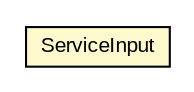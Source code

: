 #!/usr/local/bin/dot
#
# Class diagram 
# Generated by UMLGraph version 5.3 (http://www.umlgraph.org/)
#

digraph G {
	edge [fontname="arial",fontsize=10,labelfontname="arial",labelfontsize=10];
	node [fontname="arial",fontsize=10,shape=plaintext];
	nodesep=0.25;
	ranksep=0.5;
	// context.arch.service.helper.ServiceInput
	c29735 [label=<<table title="context.arch.service.helper.ServiceInput" border="0" cellborder="1" cellspacing="0" cellpadding="2" port="p" bgcolor="lemonChiffon" href="./ServiceInput.html">
		<tr><td><table border="0" cellspacing="0" cellpadding="1">
<tr><td align="center" balign="center"> ServiceInput </td></tr>
		</table></td></tr>
		</table>>, fontname="arial", fontcolor="black", fontsize=10.0];
}

